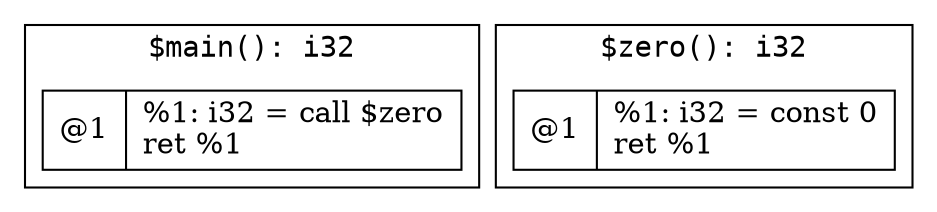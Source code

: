 digraph {
   fontname=monospace
   node [shape=record]

   subgraph cluster_0 {
      label="$main(): i32"

      "$main@1" [label="@1|%1: i32 = call $zero\lret %1\l"]
   }

   subgraph cluster_1 {
      label="$zero(): i32"

      "$zero@1" [label="@1|%1: i32 = const 0\lret %1\l"]
   }
}
